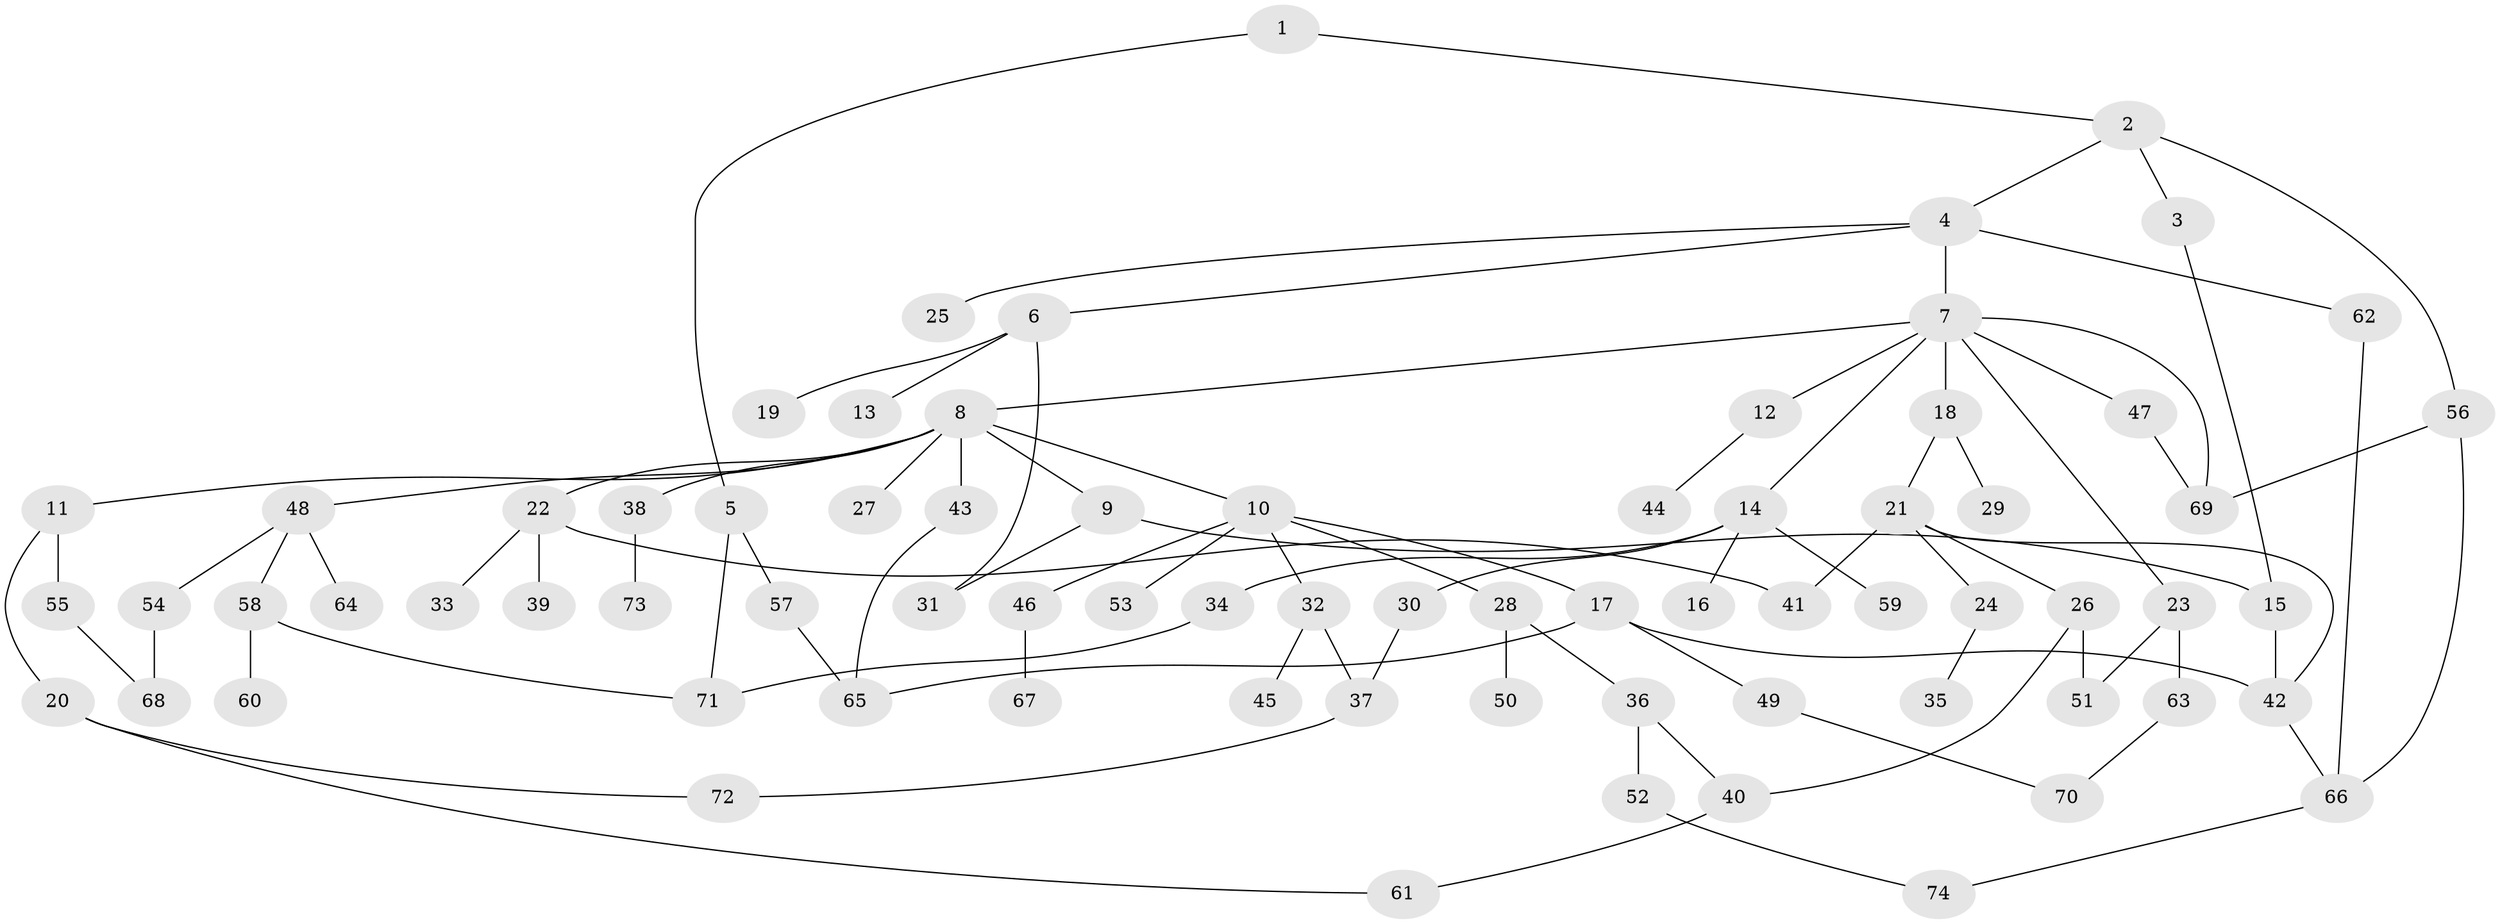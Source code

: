 // coarse degree distribution, {2: 0.30612244897959184, 5: 0.08163265306122448, 3: 0.12244897959183673, 4: 0.16326530612244897, 7: 0.02040816326530612, 10: 0.02040816326530612, 6: 0.02040816326530612, 1: 0.2653061224489796}
// Generated by graph-tools (version 1.1) at 2025/23/03/03/25 07:23:31]
// undirected, 74 vertices, 94 edges
graph export_dot {
graph [start="1"]
  node [color=gray90,style=filled];
  1;
  2;
  3;
  4;
  5;
  6;
  7;
  8;
  9;
  10;
  11;
  12;
  13;
  14;
  15;
  16;
  17;
  18;
  19;
  20;
  21;
  22;
  23;
  24;
  25;
  26;
  27;
  28;
  29;
  30;
  31;
  32;
  33;
  34;
  35;
  36;
  37;
  38;
  39;
  40;
  41;
  42;
  43;
  44;
  45;
  46;
  47;
  48;
  49;
  50;
  51;
  52;
  53;
  54;
  55;
  56;
  57;
  58;
  59;
  60;
  61;
  62;
  63;
  64;
  65;
  66;
  67;
  68;
  69;
  70;
  71;
  72;
  73;
  74;
  1 -- 2;
  1 -- 5;
  2 -- 3;
  2 -- 4;
  2 -- 56;
  3 -- 15;
  4 -- 6;
  4 -- 7;
  4 -- 25;
  4 -- 62;
  5 -- 57;
  5 -- 71;
  6 -- 13;
  6 -- 19;
  6 -- 31;
  7 -- 8;
  7 -- 12;
  7 -- 14;
  7 -- 18;
  7 -- 23;
  7 -- 47;
  7 -- 69;
  8 -- 9;
  8 -- 10;
  8 -- 11;
  8 -- 22;
  8 -- 27;
  8 -- 38;
  8 -- 43;
  8 -- 48;
  9 -- 15;
  9 -- 31;
  10 -- 17;
  10 -- 28;
  10 -- 32;
  10 -- 46;
  10 -- 53;
  11 -- 20;
  11 -- 55;
  12 -- 44;
  14 -- 16;
  14 -- 30;
  14 -- 34;
  14 -- 59;
  15 -- 42;
  17 -- 49;
  17 -- 42;
  17 -- 65;
  18 -- 21;
  18 -- 29;
  20 -- 61;
  20 -- 72;
  21 -- 24;
  21 -- 26;
  21 -- 41;
  21 -- 42;
  22 -- 33;
  22 -- 39;
  22 -- 41;
  23 -- 63;
  23 -- 51;
  24 -- 35;
  26 -- 51;
  26 -- 40;
  28 -- 36;
  28 -- 50;
  30 -- 37;
  32 -- 37;
  32 -- 45;
  34 -- 71;
  36 -- 40;
  36 -- 52;
  37 -- 72;
  38 -- 73;
  40 -- 61;
  42 -- 66;
  43 -- 65;
  46 -- 67;
  47 -- 69;
  48 -- 54;
  48 -- 58;
  48 -- 64;
  49 -- 70;
  52 -- 74;
  54 -- 68;
  55 -- 68;
  56 -- 69;
  56 -- 66;
  57 -- 65;
  58 -- 60;
  58 -- 71;
  62 -- 66;
  63 -- 70;
  66 -- 74;
}
